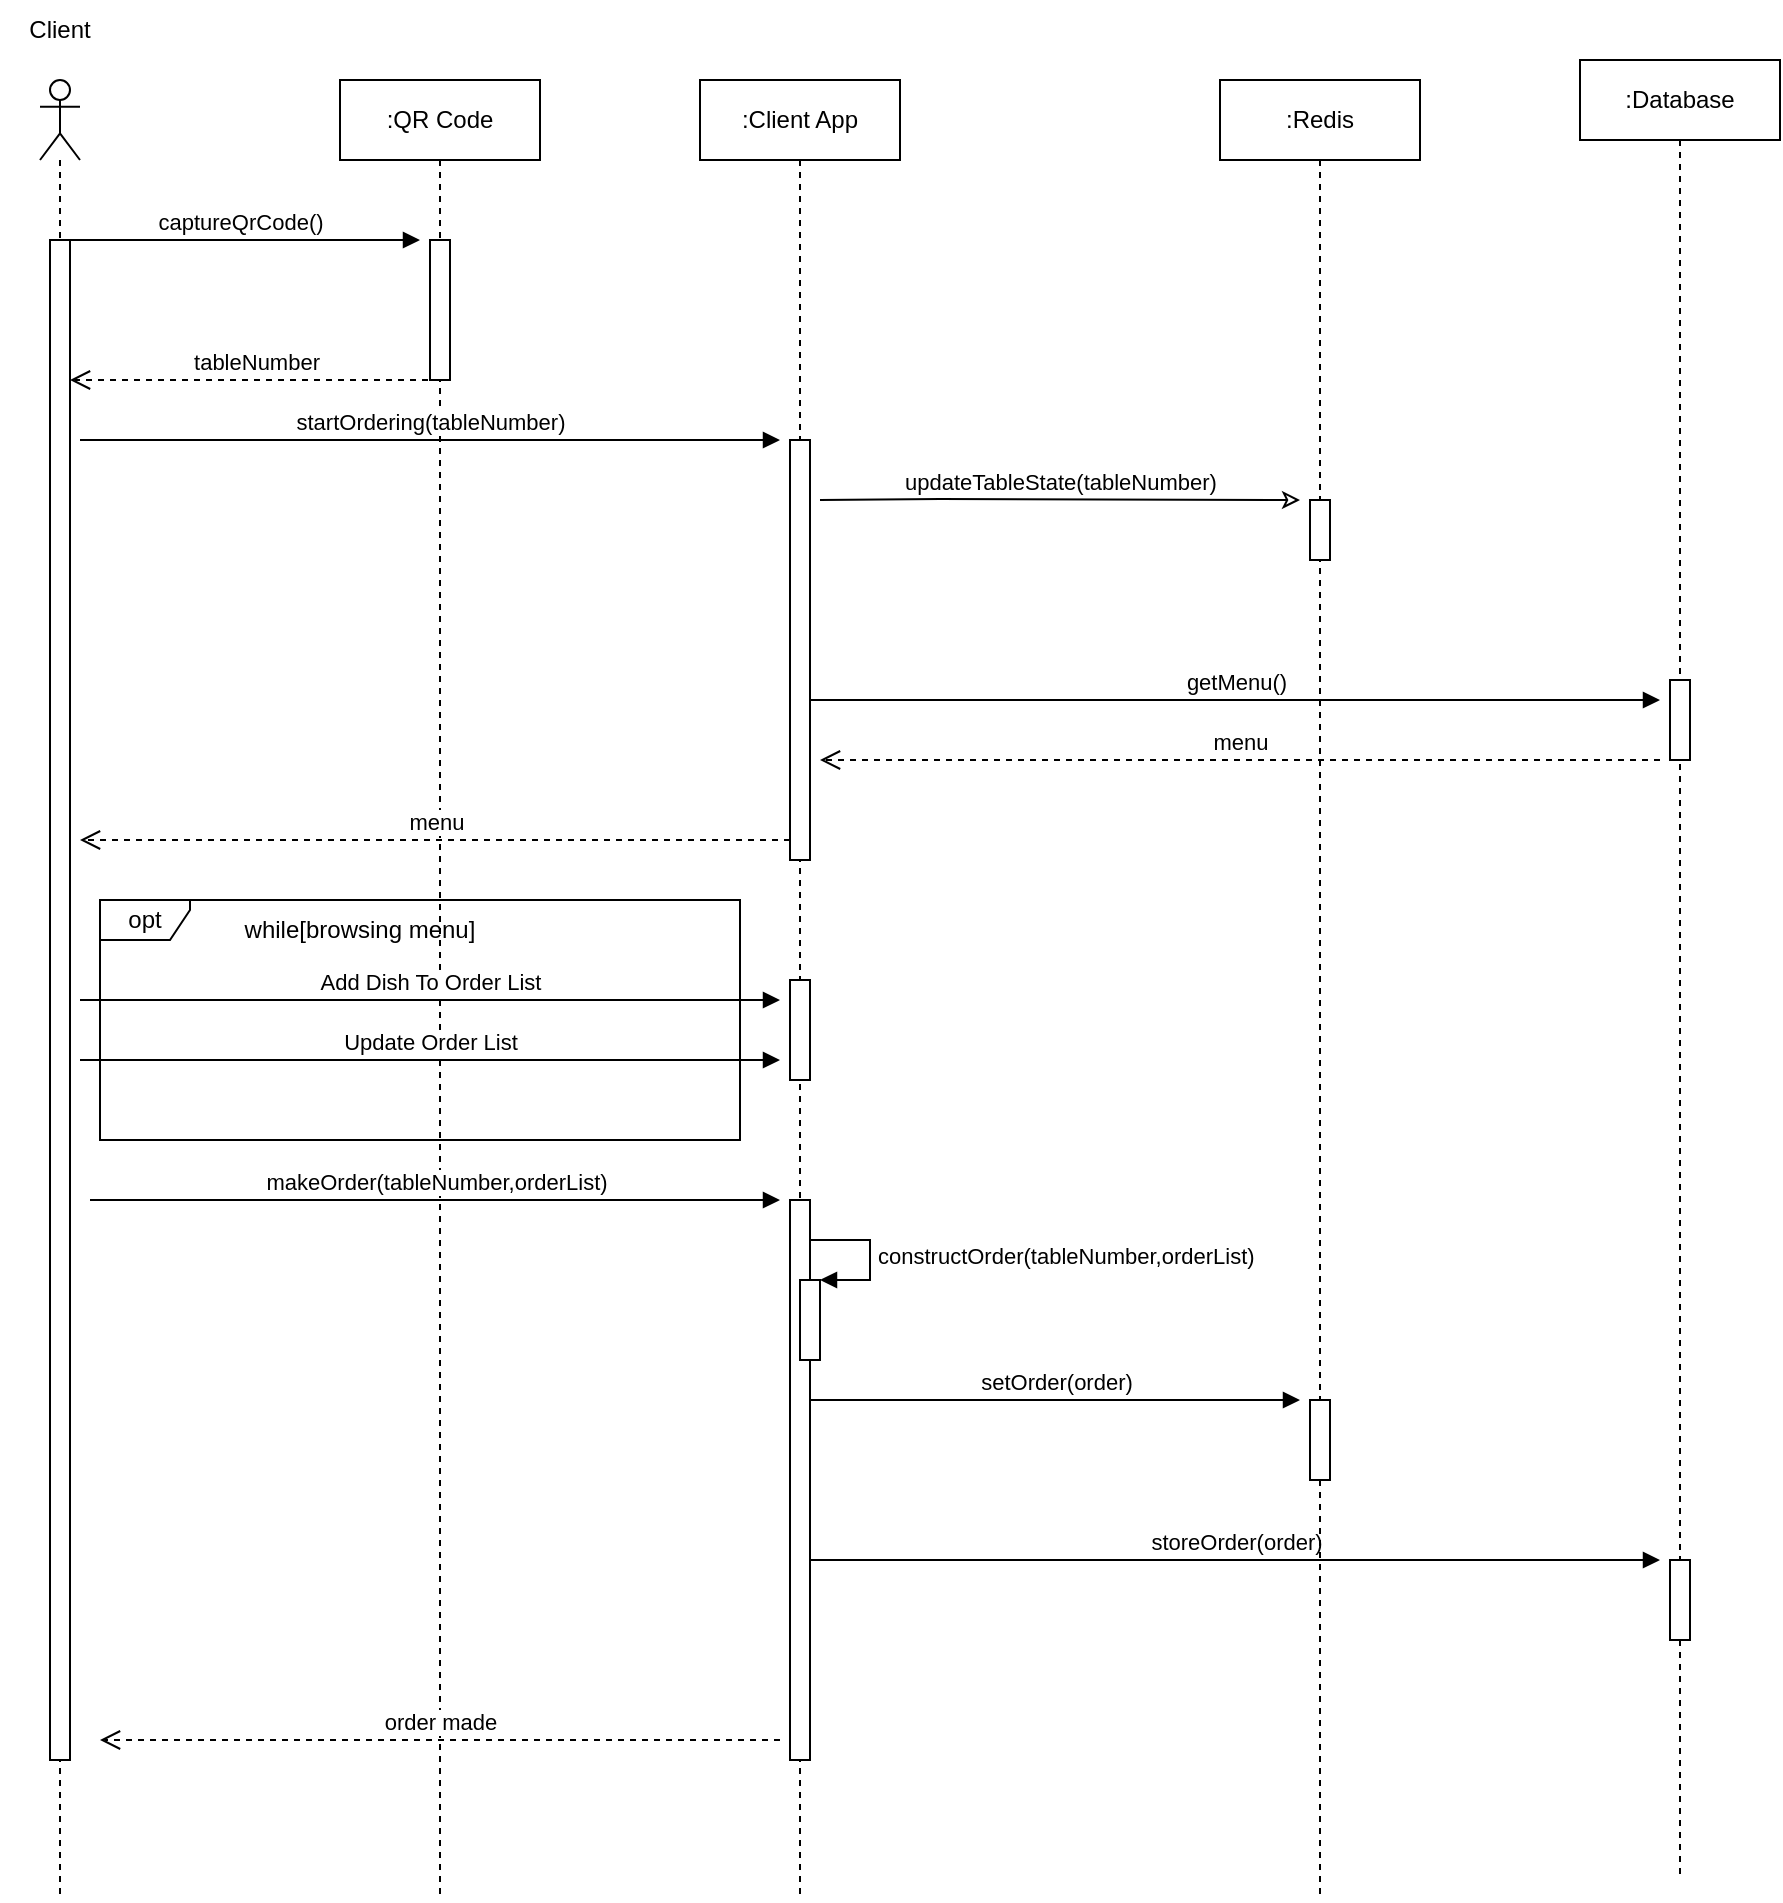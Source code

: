 <mxfile version="20.3.0" type="device"><diagram id="vRsM_vqW4LkKu7tSA33G" name="Page-1"><mxGraphModel dx="1036" dy="636" grid="1" gridSize="10" guides="1" tooltips="1" connect="1" arrows="1" fold="1" page="1" pageScale="1" pageWidth="850" pageHeight="1100" math="0" shadow="0"><root><mxCell id="0"/><mxCell id="1" parent="0"/><mxCell id="ASuXiXmmV96wiCDshF3Q-1" value="" style="shape=umlLifeline;participant=umlActor;perimeter=lifelinePerimeter;whiteSpace=wrap;html=1;container=1;collapsible=0;recursiveResize=0;verticalAlign=top;spacingTop=36;outlineConnect=0;" parent="1" vertex="1"><mxGeometry x="210" y="130" width="20" height="910" as="geometry"/></mxCell><mxCell id="ASuXiXmmV96wiCDshF3Q-4" value="" style="html=1;points=[];perimeter=orthogonalPerimeter;" parent="ASuXiXmmV96wiCDshF3Q-1" vertex="1"><mxGeometry x="5" y="80" width="10" height="760" as="geometry"/></mxCell><mxCell id="ASuXiXmmV96wiCDshF3Q-6" value="captureQrCode()" style="html=1;verticalAlign=bottom;endArrow=block;rounded=0;" parent="ASuXiXmmV96wiCDshF3Q-1" edge="1"><mxGeometry width="80" relative="1" as="geometry"><mxPoint x="10" y="80" as="sourcePoint"/><mxPoint x="190" y="80" as="targetPoint"/></mxGeometry></mxCell><mxCell id="ASuXiXmmV96wiCDshF3Q-2" value="Client" style="text;html=1;strokeColor=none;fillColor=none;align=center;verticalAlign=middle;whiteSpace=wrap;rounded=0;" parent="1" vertex="1"><mxGeometry x="190" y="90" width="60" height="30" as="geometry"/></mxCell><mxCell id="ASuXiXmmV96wiCDshF3Q-3" value=":QR Code" style="shape=umlLifeline;perimeter=lifelinePerimeter;whiteSpace=wrap;html=1;container=1;collapsible=0;recursiveResize=0;outlineConnect=0;" parent="1" vertex="1"><mxGeometry x="360" y="130" width="100" height="910" as="geometry"/></mxCell><mxCell id="ASuXiXmmV96wiCDshF3Q-5" value="" style="html=1;points=[];perimeter=orthogonalPerimeter;" parent="ASuXiXmmV96wiCDshF3Q-3" vertex="1"><mxGeometry x="45" y="80" width="10" height="70" as="geometry"/></mxCell><mxCell id="ASuXiXmmV96wiCDshF3Q-11" value=":Client App" style="shape=umlLifeline;perimeter=lifelinePerimeter;whiteSpace=wrap;html=1;container=1;collapsible=0;recursiveResize=0;outlineConnect=0;" parent="1" vertex="1"><mxGeometry x="540" y="130" width="100" height="910" as="geometry"/></mxCell><mxCell id="ASuXiXmmV96wiCDshF3Q-12" value="" style="html=1;points=[];perimeter=orthogonalPerimeter;" parent="ASuXiXmmV96wiCDshF3Q-11" vertex="1"><mxGeometry x="45" y="180" width="10" height="210" as="geometry"/></mxCell><mxCell id="ASuXiXmmV96wiCDshF3Q-29" value="getMenu()" style="html=1;verticalAlign=bottom;endArrow=block;rounded=0;" parent="ASuXiXmmV96wiCDshF3Q-11" edge="1"><mxGeometry width="80" relative="1" as="geometry"><mxPoint x="55" y="310" as="sourcePoint"/><mxPoint x="480" y="310" as="targetPoint"/></mxGeometry></mxCell><mxCell id="ASuXiXmmV96wiCDshF3Q-36" value="" style="html=1;points=[];perimeter=orthogonalPerimeter;" parent="ASuXiXmmV96wiCDshF3Q-11" vertex="1"><mxGeometry x="45" y="450" width="10" height="50" as="geometry"/></mxCell><mxCell id="ASuXiXmmV96wiCDshF3Q-38" value="" style="html=1;points=[];perimeter=orthogonalPerimeter;" parent="ASuXiXmmV96wiCDshF3Q-11" vertex="1"><mxGeometry x="45" y="560" width="10" height="280" as="geometry"/></mxCell><mxCell id="ASuXiXmmV96wiCDshF3Q-48" value="" style="html=1;points=[];perimeter=orthogonalPerimeter;" parent="ASuXiXmmV96wiCDshF3Q-11" vertex="1"><mxGeometry x="50" y="600" width="10" height="40" as="geometry"/></mxCell><mxCell id="ASuXiXmmV96wiCDshF3Q-49" value="constructOrder(tableNumber,orderList)" style="edgeStyle=orthogonalEdgeStyle;html=1;align=left;spacingLeft=2;endArrow=block;rounded=0;entryX=1;entryY=0;" parent="ASuXiXmmV96wiCDshF3Q-11" target="ASuXiXmmV96wiCDshF3Q-48" edge="1"><mxGeometry relative="1" as="geometry"><mxPoint x="55" y="580" as="sourcePoint"/><Array as="points"><mxPoint x="85" y="580"/></Array></mxGeometry></mxCell><mxCell id="ASuXiXmmV96wiCDshF3Q-55" value="storeOrder(order)" style="html=1;verticalAlign=bottom;endArrow=block;rounded=0;" parent="ASuXiXmmV96wiCDshF3Q-11" edge="1"><mxGeometry width="80" relative="1" as="geometry"><mxPoint x="55" y="740" as="sourcePoint"/><mxPoint x="480" y="740" as="targetPoint"/></mxGeometry></mxCell><mxCell id="ASuXiXmmV96wiCDshF3Q-13" value="startOrdering(tableNumber)" style="html=1;verticalAlign=bottom;endArrow=block;rounded=0;" parent="1" edge="1"><mxGeometry width="80" relative="1" as="geometry"><mxPoint x="230" y="310" as="sourcePoint"/><mxPoint x="580" y="310" as="targetPoint"/><Array as="points"><mxPoint x="420" y="310"/></Array></mxGeometry></mxCell><mxCell id="ASuXiXmmV96wiCDshF3Q-20" value="tableNumber" style="html=1;verticalAlign=bottom;endArrow=open;dashed=1;endSize=8;rounded=0;" parent="1" target="ASuXiXmmV96wiCDshF3Q-4" edge="1"><mxGeometry relative="1" as="geometry"><mxPoint x="410" y="280" as="sourcePoint"/><mxPoint x="240" y="280" as="targetPoint"/></mxGeometry></mxCell><mxCell id="ASuXiXmmV96wiCDshF3Q-21" value=":Redis" style="shape=umlLifeline;perimeter=lifelinePerimeter;whiteSpace=wrap;html=1;container=1;collapsible=0;recursiveResize=0;outlineConnect=0;" parent="1" vertex="1"><mxGeometry x="800" y="130" width="100" height="910" as="geometry"/></mxCell><mxCell id="ASuXiXmmV96wiCDshF3Q-22" value="" style="html=1;points=[];perimeter=orthogonalPerimeter;" parent="ASuXiXmmV96wiCDshF3Q-21" vertex="1"><mxGeometry x="45" y="210" width="10" height="30" as="geometry"/></mxCell><mxCell id="ASuXiXmmV96wiCDshF3Q-41" value="" style="html=1;points=[];perimeter=orthogonalPerimeter;" parent="ASuXiXmmV96wiCDshF3Q-21" vertex="1"><mxGeometry x="45" y="660" width="10" height="40" as="geometry"/></mxCell><mxCell id="ASuXiXmmV96wiCDshF3Q-24" value="updateTableState(tableNumber)" style="html=1;verticalAlign=bottom;endArrow=classic;rounded=0;endFill=0;" parent="1" edge="1"><mxGeometry width="80" relative="1" as="geometry"><mxPoint x="600" y="340" as="sourcePoint"/><mxPoint x="840" y="340" as="targetPoint"/><Array as="points"><mxPoint x="660" y="339.5"/></Array></mxGeometry></mxCell><mxCell id="ASuXiXmmV96wiCDshF3Q-26" value=":Database" style="shape=umlLifeline;perimeter=lifelinePerimeter;whiteSpace=wrap;html=1;container=1;collapsible=0;recursiveResize=0;outlineConnect=0;" parent="1" vertex="1"><mxGeometry x="980" y="120" width="100" height="910" as="geometry"/></mxCell><mxCell id="ASuXiXmmV96wiCDshF3Q-27" value="" style="html=1;points=[];perimeter=orthogonalPerimeter;" parent="ASuXiXmmV96wiCDshF3Q-26" vertex="1"><mxGeometry x="45" y="310" width="10" height="40" as="geometry"/></mxCell><mxCell id="ASuXiXmmV96wiCDshF3Q-53" value="" style="html=1;points=[];perimeter=orthogonalPerimeter;" parent="ASuXiXmmV96wiCDshF3Q-26" vertex="1"><mxGeometry x="45" y="750" width="10" height="40" as="geometry"/></mxCell><mxCell id="ASuXiXmmV96wiCDshF3Q-31" value="menu" style="html=1;verticalAlign=bottom;endArrow=open;dashed=1;endSize=8;rounded=0;" parent="1" edge="1"><mxGeometry relative="1" as="geometry"><mxPoint x="1020" y="470" as="sourcePoint"/><mxPoint x="600" y="470" as="targetPoint"/></mxGeometry></mxCell><mxCell id="ASuXiXmmV96wiCDshF3Q-32" value="menu" style="html=1;verticalAlign=bottom;endArrow=open;dashed=1;endSize=8;rounded=0;" parent="1" edge="1"><mxGeometry relative="1" as="geometry"><mxPoint x="585" y="510" as="sourcePoint"/><mxPoint x="230" y="510" as="targetPoint"/></mxGeometry></mxCell><mxCell id="ASuXiXmmV96wiCDshF3Q-33" value="opt" style="shape=umlFrame;whiteSpace=wrap;html=1;width=45;height=20;" parent="1" vertex="1"><mxGeometry x="240" y="540" width="320" height="120" as="geometry"/></mxCell><mxCell id="ASuXiXmmV96wiCDshF3Q-34" value="while[browsing menu]" style="text;html=1;strokeColor=none;fillColor=none;align=center;verticalAlign=middle;whiteSpace=wrap;rounded=0;" parent="1" vertex="1"><mxGeometry x="300" y="540" width="140" height="30" as="geometry"/></mxCell><mxCell id="ASuXiXmmV96wiCDshF3Q-35" value="Add Dish To Order List" style="html=1;verticalAlign=bottom;endArrow=block;rounded=0;" parent="1" edge="1"><mxGeometry width="80" relative="1" as="geometry"><mxPoint x="230" y="590" as="sourcePoint"/><mxPoint x="580" y="590" as="targetPoint"/></mxGeometry></mxCell><mxCell id="ASuXiXmmV96wiCDshF3Q-37" value="Update Order List" style="html=1;verticalAlign=bottom;endArrow=block;rounded=0;" parent="1" edge="1"><mxGeometry width="80" relative="1" as="geometry"><mxPoint x="230" y="620" as="sourcePoint"/><mxPoint x="580" y="620" as="targetPoint"/></mxGeometry></mxCell><mxCell id="ASuXiXmmV96wiCDshF3Q-39" value="makeOrder(tableNumber,orderList)" style="html=1;verticalAlign=bottom;endArrow=block;rounded=0;" parent="1" edge="1"><mxGeometry width="80" relative="1" as="geometry"><mxPoint x="235" y="690" as="sourcePoint"/><mxPoint x="580" y="690" as="targetPoint"/></mxGeometry></mxCell><mxCell id="ASuXiXmmV96wiCDshF3Q-50" value="setOrder(order)" style="html=1;verticalAlign=bottom;endArrow=block;rounded=0;" parent="1" source="ASuXiXmmV96wiCDshF3Q-38" edge="1"><mxGeometry width="80" relative="1" as="geometry"><mxPoint x="590" y="810" as="sourcePoint"/><mxPoint x="840" y="790" as="targetPoint"/></mxGeometry></mxCell><mxCell id="ASuXiXmmV96wiCDshF3Q-57" value="order made" style="html=1;verticalAlign=bottom;endArrow=open;dashed=1;endSize=8;rounded=0;" parent="1" edge="1"><mxGeometry relative="1" as="geometry"><mxPoint x="580" y="960" as="sourcePoint"/><mxPoint x="240" y="960" as="targetPoint"/></mxGeometry></mxCell></root></mxGraphModel></diagram></mxfile>